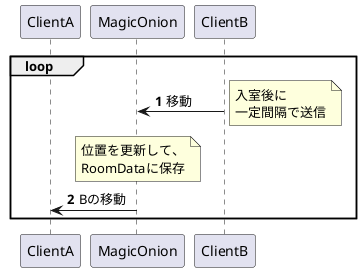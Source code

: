 @startuml
'https://plantuml.com/sequence-diagram

autonumber

participant ClientA
participant MagicOnion
participant ClientB



loop
   ClientB->MagicOnion:移動
   note right:入室後に\n一定間隔で送信
   note over MagicOnion:位置を更新して、\nRoomDataに保存
   ClientA<-MagicOnion:Bの移動
end

@enduml

